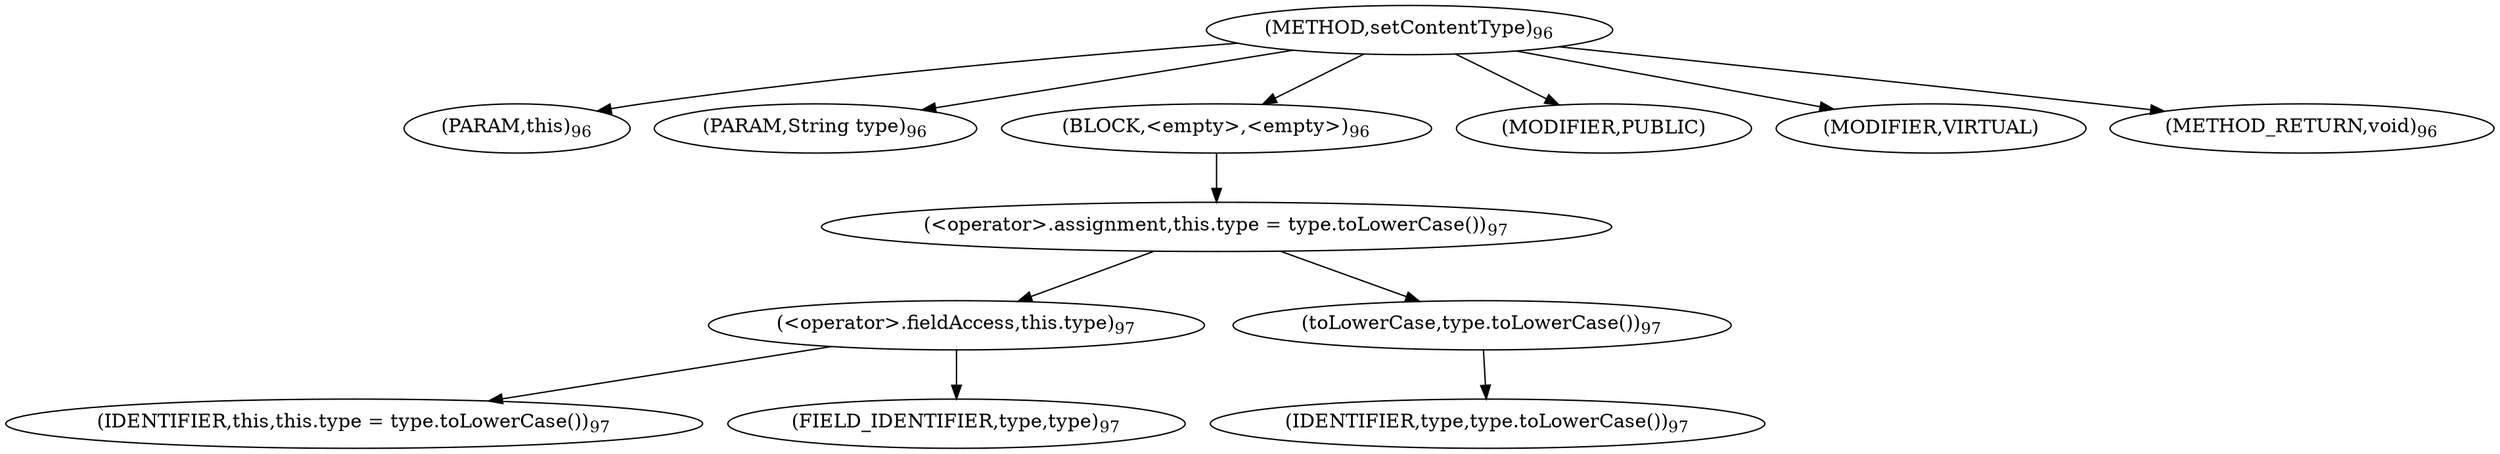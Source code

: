 digraph "setContentType" {  
"192" [label = <(METHOD,setContentType)<SUB>96</SUB>> ]
"4" [label = <(PARAM,this)<SUB>96</SUB>> ]
"193" [label = <(PARAM,String type)<SUB>96</SUB>> ]
"194" [label = <(BLOCK,&lt;empty&gt;,&lt;empty&gt;)<SUB>96</SUB>> ]
"195" [label = <(&lt;operator&gt;.assignment,this.type = type.toLowerCase())<SUB>97</SUB>> ]
"196" [label = <(&lt;operator&gt;.fieldAccess,this.type)<SUB>97</SUB>> ]
"3" [label = <(IDENTIFIER,this,this.type = type.toLowerCase())<SUB>97</SUB>> ]
"197" [label = <(FIELD_IDENTIFIER,type,type)<SUB>97</SUB>> ]
"198" [label = <(toLowerCase,type.toLowerCase())<SUB>97</SUB>> ]
"199" [label = <(IDENTIFIER,type,type.toLowerCase())<SUB>97</SUB>> ]
"200" [label = <(MODIFIER,PUBLIC)> ]
"201" [label = <(MODIFIER,VIRTUAL)> ]
"202" [label = <(METHOD_RETURN,void)<SUB>96</SUB>> ]
  "192" -> "4" 
  "192" -> "193" 
  "192" -> "194" 
  "192" -> "200" 
  "192" -> "201" 
  "192" -> "202" 
  "194" -> "195" 
  "195" -> "196" 
  "195" -> "198" 
  "196" -> "3" 
  "196" -> "197" 
  "198" -> "199" 
}
